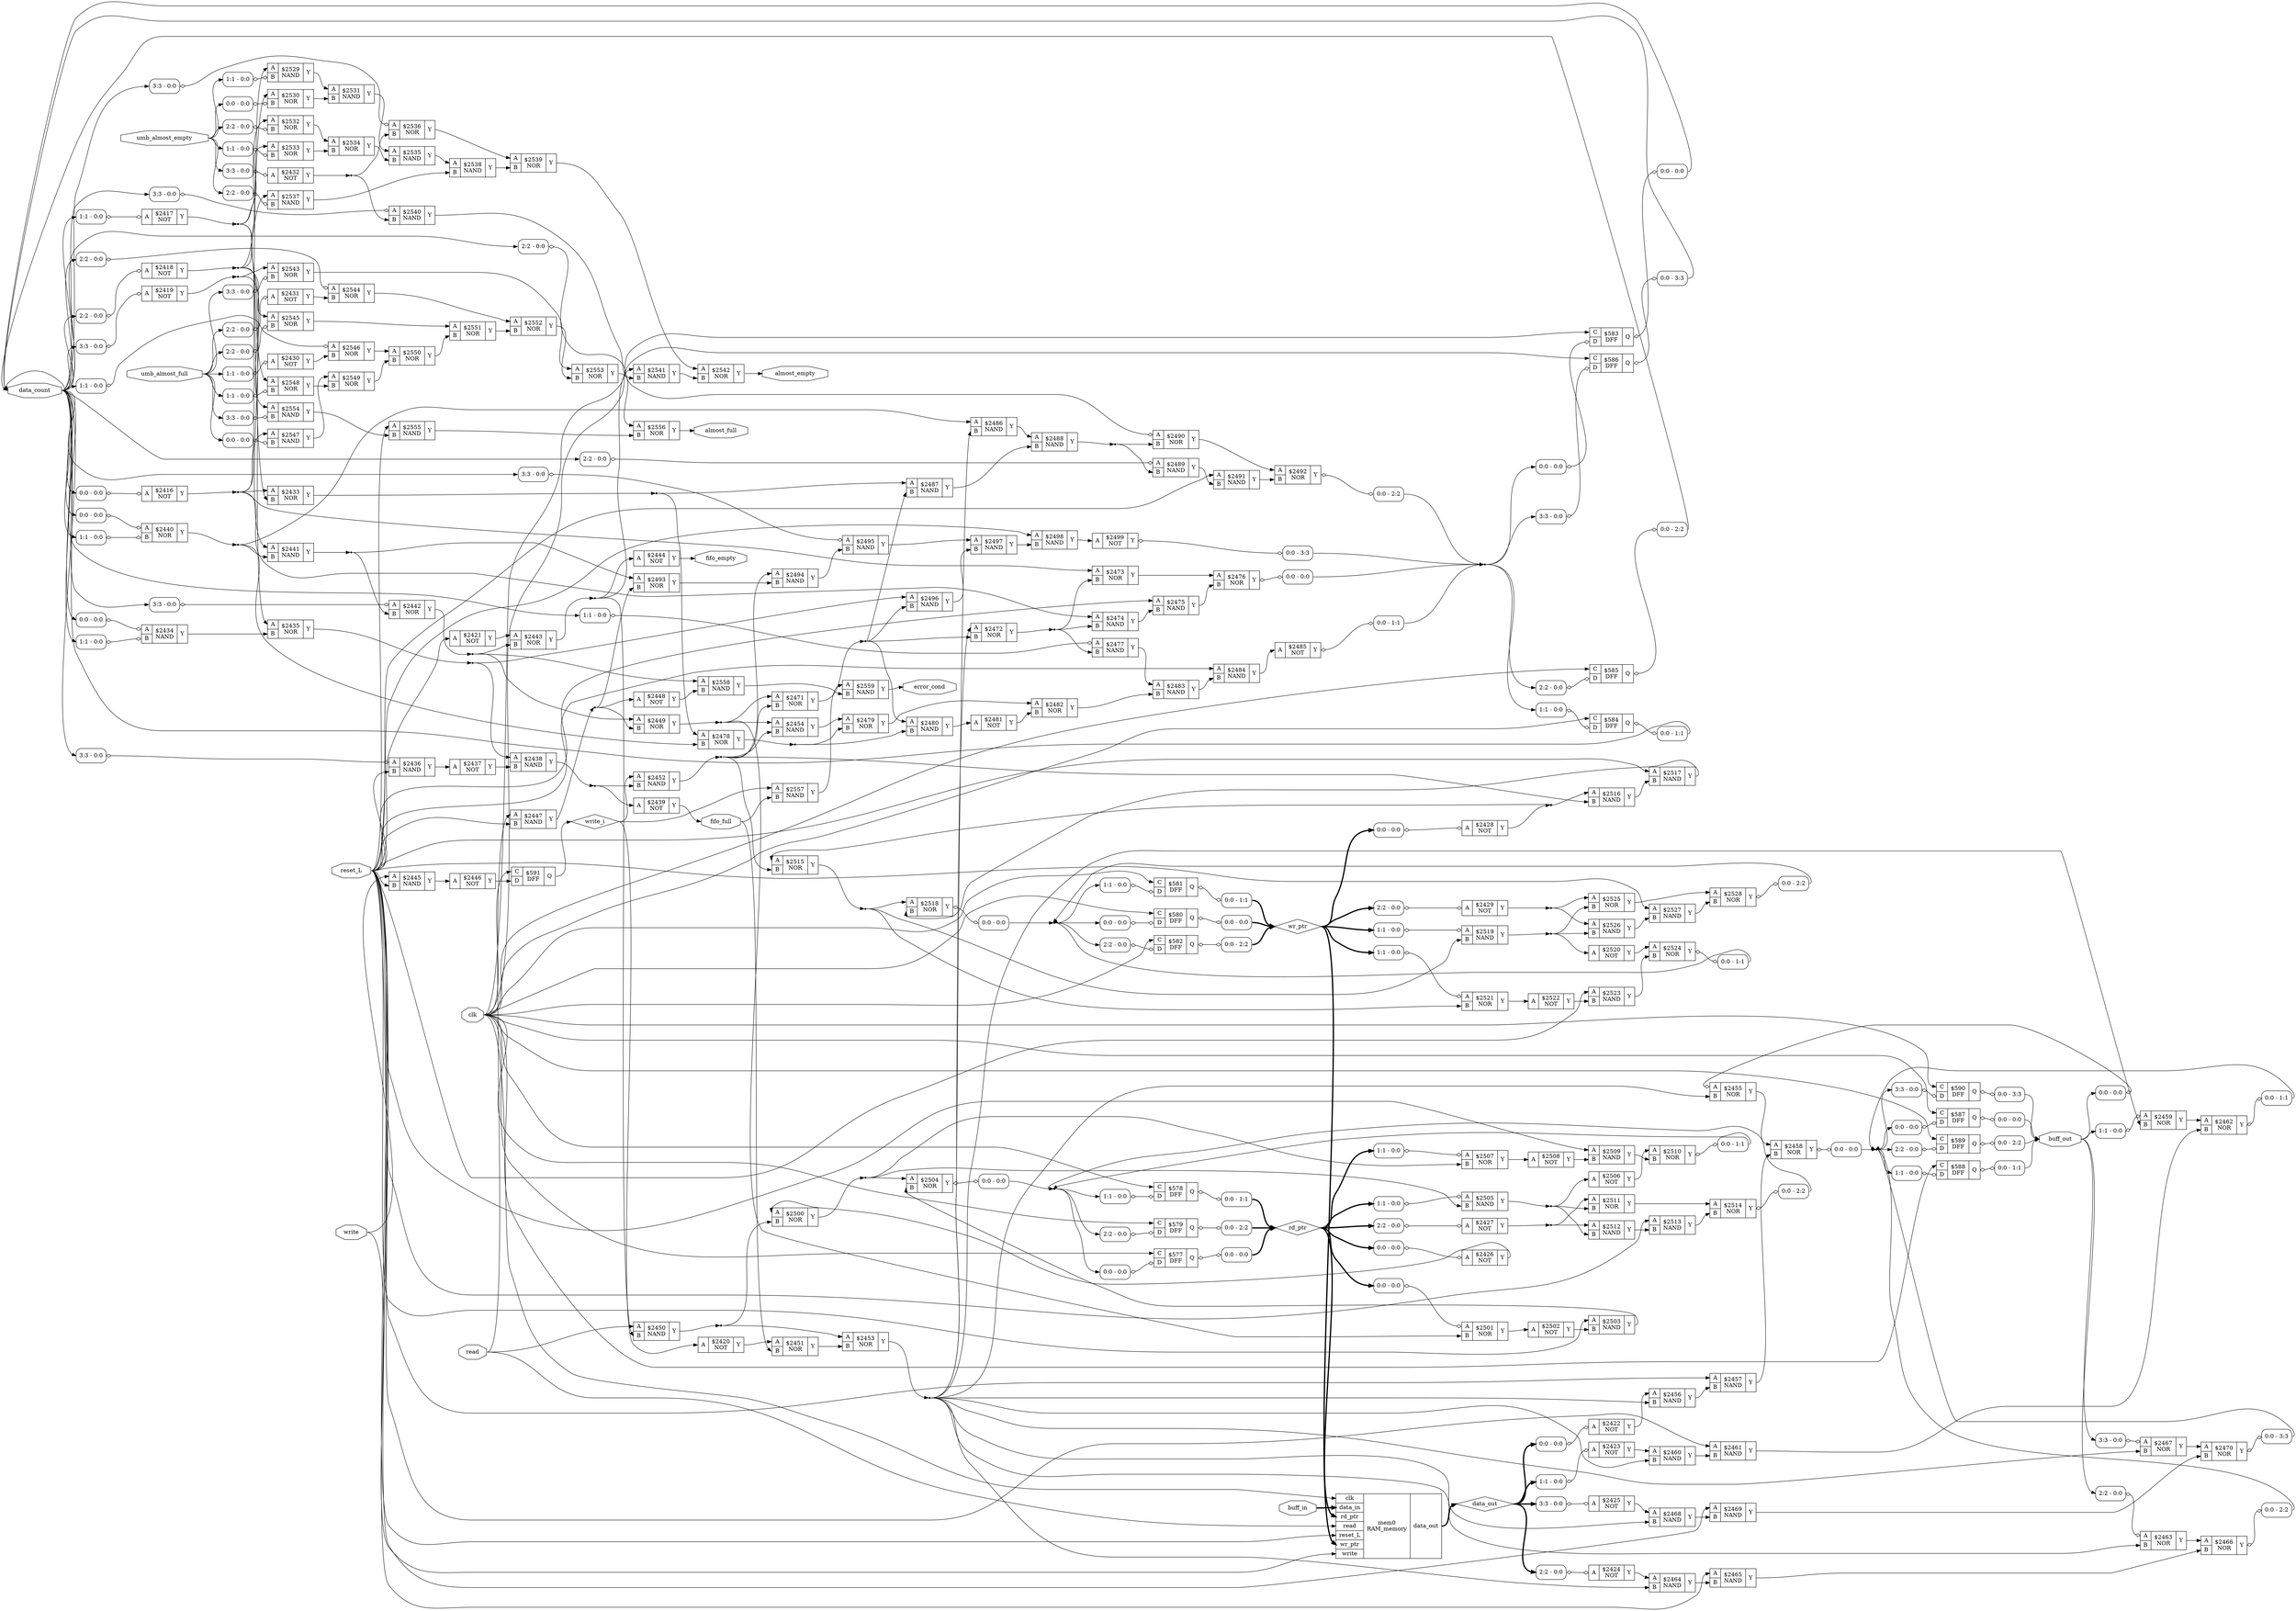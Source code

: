 digraph "fifo" {
rankdir="LR";
remincross=true;
n130 [ shape=octagon, label="almost_empty", color="black", fontcolor="black" ];
n131 [ shape=octagon, label="almost_full", color="black", fontcolor="black" ];
n132 [ shape=octagon, label="buff_in", color="black", fontcolor="black" ];
n133 [ shape=octagon, label="buff_out", color="black", fontcolor="black" ];
n134 [ shape=octagon, label="clk", color="black", fontcolor="black" ];
n135 [ shape=octagon, label="data_count", color="black", fontcolor="black" ];
n136 [ shape=diamond, label="data_out", color="black", fontcolor="black" ];
n137 [ shape=octagon, label="error_cond", color="black", fontcolor="black" ];
n138 [ shape=octagon, label="fifo_empty", color="black", fontcolor="black" ];
n139 [ shape=octagon, label="fifo_full", color="black", fontcolor="black" ];
n140 [ shape=diamond, label="rd_ptr", color="black", fontcolor="black" ];
n141 [ shape=octagon, label="read", color="black", fontcolor="black" ];
n142 [ shape=octagon, label="reset_L", color="black", fontcolor="black" ];
n143 [ shape=octagon, label="umb_almost_empty", color="black", fontcolor="black" ];
n144 [ shape=octagon, label="umb_almost_full", color="black", fontcolor="black" ];
n145 [ shape=diamond, label="wr_ptr", color="black", fontcolor="black" ];
n146 [ shape=octagon, label="write", color="black", fontcolor="black" ];
n147 [ shape=diamond, label="write_i", color="black", fontcolor="black" ];
c150 [ shape=record, label="{{<p148> A}|$2416\nNOT|{<p149> Y}}" ];
x0 [ shape=record, style=rounded, label="<s0> 0:0 - 0:0 " ];
x0:e -> c150:p148:w [arrowhead=odiamond, arrowtail=odiamond, dir=both, color="black", label=""];
c151 [ shape=record, label="{{<p148> A}|$2417\nNOT|{<p149> Y}}" ];
x1 [ shape=record, style=rounded, label="<s0> 1:1 - 0:0 " ];
x1:e -> c151:p148:w [arrowhead=odiamond, arrowtail=odiamond, dir=both, color="black", label=""];
c152 [ shape=record, label="{{<p148> A}|$2418\nNOT|{<p149> Y}}" ];
x2 [ shape=record, style=rounded, label="<s0> 2:2 - 0:0 " ];
x2:e -> c152:p148:w [arrowhead=odiamond, arrowtail=odiamond, dir=both, color="black", label=""];
c153 [ shape=record, label="{{<p148> A}|$2419\nNOT|{<p149> Y}}" ];
x3 [ shape=record, style=rounded, label="<s0> 3:3 - 0:0 " ];
x3:e -> c153:p148:w [arrowhead=odiamond, arrowtail=odiamond, dir=both, color="black", label=""];
c154 [ shape=record, label="{{<p148> A}|$2420\nNOT|{<p149> Y}}" ];
c155 [ shape=record, label="{{<p148> A}|$2421\nNOT|{<p149> Y}}" ];
c156 [ shape=record, label="{{<p148> A}|$2422\nNOT|{<p149> Y}}" ];
x4 [ shape=record, style=rounded, label="<s0> 0:0 - 0:0 " ];
x4:e -> c156:p148:w [arrowhead=odiamond, arrowtail=odiamond, dir=both, color="black", label=""];
c157 [ shape=record, label="{{<p148> A}|$2423\nNOT|{<p149> Y}}" ];
x5 [ shape=record, style=rounded, label="<s0> 1:1 - 0:0 " ];
x5:e -> c157:p148:w [arrowhead=odiamond, arrowtail=odiamond, dir=both, color="black", label=""];
c158 [ shape=record, label="{{<p148> A}|$2424\nNOT|{<p149> Y}}" ];
x6 [ shape=record, style=rounded, label="<s0> 2:2 - 0:0 " ];
x6:e -> c158:p148:w [arrowhead=odiamond, arrowtail=odiamond, dir=both, color="black", label=""];
c159 [ shape=record, label="{{<p148> A}|$2425\nNOT|{<p149> Y}}" ];
x7 [ shape=record, style=rounded, label="<s0> 3:3 - 0:0 " ];
x7:e -> c159:p148:w [arrowhead=odiamond, arrowtail=odiamond, dir=both, color="black", label=""];
c160 [ shape=record, label="{{<p148> A}|$2426\nNOT|{<p149> Y}}" ];
x8 [ shape=record, style=rounded, label="<s0> 0:0 - 0:0 " ];
x8:e -> c160:p148:w [arrowhead=odiamond, arrowtail=odiamond, dir=both, color="black", label=""];
c161 [ shape=record, label="{{<p148> A}|$2427\nNOT|{<p149> Y}}" ];
x9 [ shape=record, style=rounded, label="<s0> 2:2 - 0:0 " ];
x9:e -> c161:p148:w [arrowhead=odiamond, arrowtail=odiamond, dir=both, color="black", label=""];
c162 [ shape=record, label="{{<p148> A}|$2428\nNOT|{<p149> Y}}" ];
x10 [ shape=record, style=rounded, label="<s0> 0:0 - 0:0 " ];
x10:e -> c162:p148:w [arrowhead=odiamond, arrowtail=odiamond, dir=both, color="black", label=""];
c163 [ shape=record, label="{{<p148> A}|$2429\nNOT|{<p149> Y}}" ];
x11 [ shape=record, style=rounded, label="<s0> 2:2 - 0:0 " ];
x11:e -> c163:p148:w [arrowhead=odiamond, arrowtail=odiamond, dir=both, color="black", label=""];
c164 [ shape=record, label="{{<p148> A}|$2430\nNOT|{<p149> Y}}" ];
x12 [ shape=record, style=rounded, label="<s0> 1:1 - 0:0 " ];
x12:e -> c164:p148:w [arrowhead=odiamond, arrowtail=odiamond, dir=both, color="black", label=""];
c165 [ shape=record, label="{{<p148> A}|$2431\nNOT|{<p149> Y}}" ];
x13 [ shape=record, style=rounded, label="<s0> 2:2 - 0:0 " ];
x13:e -> c165:p148:w [arrowhead=odiamond, arrowtail=odiamond, dir=both, color="black", label=""];
c166 [ shape=record, label="{{<p148> A}|$2432\nNOT|{<p149> Y}}" ];
x14 [ shape=record, style=rounded, label="<s0> 3:3 - 0:0 " ];
x14:e -> c166:p148:w [arrowhead=odiamond, arrowtail=odiamond, dir=both, color="black", label=""];
c168 [ shape=record, label="{{<p148> A|<p167> B}|$2433\nNOR|{<p149> Y}}" ];
c169 [ shape=record, label="{{<p148> A|<p167> B}|$2434\nNAND|{<p149> Y}}" ];
x15 [ shape=record, style=rounded, label="<s0> 0:0 - 0:0 " ];
x15:e -> c169:p148:w [arrowhead=odiamond, arrowtail=odiamond, dir=both, color="black", label=""];
x16 [ shape=record, style=rounded, label="<s0> 1:1 - 0:0 " ];
x16:e -> c169:p167:w [arrowhead=odiamond, arrowtail=odiamond, dir=both, color="black", label=""];
c170 [ shape=record, label="{{<p148> A|<p167> B}|$2435\nNOR|{<p149> Y}}" ];
c171 [ shape=record, label="{{<p148> A|<p167> B}|$2436\nNAND|{<p149> Y}}" ];
x17 [ shape=record, style=rounded, label="<s0> 3:3 - 0:0 " ];
x17:e -> c171:p148:w [arrowhead=odiamond, arrowtail=odiamond, dir=both, color="black", label=""];
c172 [ shape=record, label="{{<p148> A}|$2437\nNOT|{<p149> Y}}" ];
c173 [ shape=record, label="{{<p148> A|<p167> B}|$2438\nNAND|{<p149> Y}}" ];
c174 [ shape=record, label="{{<p148> A}|$2439\nNOT|{<p149> Y}}" ];
c175 [ shape=record, label="{{<p148> A|<p167> B}|$2440\nNOR|{<p149> Y}}" ];
x18 [ shape=record, style=rounded, label="<s0> 0:0 - 0:0 " ];
x18:e -> c175:p148:w [arrowhead=odiamond, arrowtail=odiamond, dir=both, color="black", label=""];
x19 [ shape=record, style=rounded, label="<s0> 1:1 - 0:0 " ];
x19:e -> c175:p167:w [arrowhead=odiamond, arrowtail=odiamond, dir=both, color="black", label=""];
c176 [ shape=record, label="{{<p148> A|<p167> B}|$2441\nNAND|{<p149> Y}}" ];
c177 [ shape=record, label="{{<p148> A|<p167> B}|$2442\nNOR|{<p149> Y}}" ];
x20 [ shape=record, style=rounded, label="<s0> 3:3 - 0:0 " ];
x20:e -> c177:p148:w [arrowhead=odiamond, arrowtail=odiamond, dir=both, color="black", label=""];
c178 [ shape=record, label="{{<p148> A|<p167> B}|$2443\nNOR|{<p149> Y}}" ];
c179 [ shape=record, label="{{<p148> A}|$2444\nNOT|{<p149> Y}}" ];
c180 [ shape=record, label="{{<p148> A|<p167> B}|$2445\nNAND|{<p149> Y}}" ];
c181 [ shape=record, label="{{<p148> A}|$2446\nNOT|{<p149> Y}}" ];
c182 [ shape=record, label="{{<p148> A|<p167> B}|$2447\nNAND|{<p149> Y}}" ];
c183 [ shape=record, label="{{<p148> A}|$2448\nNOT|{<p149> Y}}" ];
c184 [ shape=record, label="{{<p148> A|<p167> B}|$2449\nNOR|{<p149> Y}}" ];
c185 [ shape=record, label="{{<p148> A|<p167> B}|$2450\nNAND|{<p149> Y}}" ];
c186 [ shape=record, label="{{<p148> A|<p167> B}|$2451\nNOR|{<p149> Y}}" ];
c187 [ shape=record, label="{{<p148> A|<p167> B}|$2452\nNAND|{<p149> Y}}" ];
c188 [ shape=record, label="{{<p148> A|<p167> B}|$2453\nNOR|{<p149> Y}}" ];
c189 [ shape=record, label="{{<p148> A|<p167> B}|$2454\nNAND|{<p149> Y}}" ];
c190 [ shape=record, label="{{<p148> A|<p167> B}|$2455\nNOR|{<p149> Y}}" ];
x21 [ shape=record, style=rounded, label="<s0> 0:0 - 0:0 " ];
x21:e -> c190:p148:w [arrowhead=odiamond, arrowtail=odiamond, dir=both, color="black", label=""];
c191 [ shape=record, label="{{<p148> A|<p167> B}|$2456\nNAND|{<p149> Y}}" ];
c192 [ shape=record, label="{{<p148> A|<p167> B}|$2457\nNAND|{<p149> Y}}" ];
c193 [ shape=record, label="{{<p148> A|<p167> B}|$2458\nNOR|{<p149> Y}}" ];
x22 [ shape=record, style=rounded, label="<s0> 0:0 - 0:0 " ];
c193:p149:e -> x22:w [arrowhead=odiamond, arrowtail=odiamond, dir=both, color="black", label=""];
c194 [ shape=record, label="{{<p148> A|<p167> B}|$2459\nNOR|{<p149> Y}}" ];
x23 [ shape=record, style=rounded, label="<s0> 1:1 - 0:0 " ];
x23:e -> c194:p148:w [arrowhead=odiamond, arrowtail=odiamond, dir=both, color="black", label=""];
c195 [ shape=record, label="{{<p148> A|<p167> B}|$2460\nNAND|{<p149> Y}}" ];
c196 [ shape=record, label="{{<p148> A|<p167> B}|$2461\nNAND|{<p149> Y}}" ];
c197 [ shape=record, label="{{<p148> A|<p167> B}|$2462\nNOR|{<p149> Y}}" ];
x24 [ shape=record, style=rounded, label="<s0> 0:0 - 1:1 " ];
c197:p149:e -> x24:w [arrowhead=odiamond, arrowtail=odiamond, dir=both, color="black", label=""];
c198 [ shape=record, label="{{<p148> A|<p167> B}|$2463\nNOR|{<p149> Y}}" ];
x25 [ shape=record, style=rounded, label="<s0> 2:2 - 0:0 " ];
x25:e -> c198:p148:w [arrowhead=odiamond, arrowtail=odiamond, dir=both, color="black", label=""];
c199 [ shape=record, label="{{<p148> A|<p167> B}|$2464\nNAND|{<p149> Y}}" ];
c200 [ shape=record, label="{{<p148> A|<p167> B}|$2465\nNAND|{<p149> Y}}" ];
c201 [ shape=record, label="{{<p148> A|<p167> B}|$2466\nNOR|{<p149> Y}}" ];
x26 [ shape=record, style=rounded, label="<s0> 0:0 - 2:2 " ];
c201:p149:e -> x26:w [arrowhead=odiamond, arrowtail=odiamond, dir=both, color="black", label=""];
c202 [ shape=record, label="{{<p148> A|<p167> B}|$2467\nNOR|{<p149> Y}}" ];
x27 [ shape=record, style=rounded, label="<s0> 3:3 - 0:0 " ];
x27:e -> c202:p148:w [arrowhead=odiamond, arrowtail=odiamond, dir=both, color="black", label=""];
c203 [ shape=record, label="{{<p148> A|<p167> B}|$2468\nNAND|{<p149> Y}}" ];
c204 [ shape=record, label="{{<p148> A|<p167> B}|$2469\nNAND|{<p149> Y}}" ];
c205 [ shape=record, label="{{<p148> A|<p167> B}|$2470\nNOR|{<p149> Y}}" ];
x28 [ shape=record, style=rounded, label="<s0> 0:0 - 3:3 " ];
c205:p149:e -> x28:w [arrowhead=odiamond, arrowtail=odiamond, dir=both, color="black", label=""];
c206 [ shape=record, label="{{<p148> A|<p167> B}|$2471\nNOR|{<p149> Y}}" ];
c207 [ shape=record, label="{{<p148> A|<p167> B}|$2472\nNOR|{<p149> Y}}" ];
c208 [ shape=record, label="{{<p148> A|<p167> B}|$2473\nNOR|{<p149> Y}}" ];
c209 [ shape=record, label="{{<p148> A|<p167> B}|$2474\nNAND|{<p149> Y}}" ];
c210 [ shape=record, label="{{<p148> A|<p167> B}|$2475\nNAND|{<p149> Y}}" ];
c211 [ shape=record, label="{{<p148> A|<p167> B}|$2476\nNOR|{<p149> Y}}" ];
x29 [ shape=record, style=rounded, label="<s0> 0:0 - 0:0 " ];
c211:p149:e -> x29:w [arrowhead=odiamond, arrowtail=odiamond, dir=both, color="black", label=""];
c212 [ shape=record, label="{{<p148> A|<p167> B}|$2477\nNAND|{<p149> Y}}" ];
x30 [ shape=record, style=rounded, label="<s0> 1:1 - 0:0 " ];
x30:e -> c212:p148:w [arrowhead=odiamond, arrowtail=odiamond, dir=both, color="black", label=""];
c213 [ shape=record, label="{{<p148> A|<p167> B}|$2478\nNOR|{<p149> Y}}" ];
c214 [ shape=record, label="{{<p148> A|<p167> B}|$2479\nNOR|{<p149> Y}}" ];
c215 [ shape=record, label="{{<p148> A|<p167> B}|$2480\nNAND|{<p149> Y}}" ];
c216 [ shape=record, label="{{<p148> A}|$2481\nNOT|{<p149> Y}}" ];
c217 [ shape=record, label="{{<p148> A|<p167> B}|$2482\nNOR|{<p149> Y}}" ];
c218 [ shape=record, label="{{<p148> A|<p167> B}|$2483\nNAND|{<p149> Y}}" ];
c219 [ shape=record, label="{{<p148> A|<p167> B}|$2484\nNAND|{<p149> Y}}" ];
c220 [ shape=record, label="{{<p148> A}|$2485\nNOT|{<p149> Y}}" ];
x31 [ shape=record, style=rounded, label="<s0> 0:0 - 1:1 " ];
c220:p149:e -> x31:w [arrowhead=odiamond, arrowtail=odiamond, dir=both, color="black", label=""];
c221 [ shape=record, label="{{<p148> A|<p167> B}|$2486\nNAND|{<p149> Y}}" ];
c222 [ shape=record, label="{{<p148> A|<p167> B}|$2487\nNAND|{<p149> Y}}" ];
c223 [ shape=record, label="{{<p148> A|<p167> B}|$2488\nNAND|{<p149> Y}}" ];
c224 [ shape=record, label="{{<p148> A|<p167> B}|$2489\nNAND|{<p149> Y}}" ];
x32 [ shape=record, style=rounded, label="<s0> 2:2 - 0:0 " ];
x32:e -> c224:p148:w [arrowhead=odiamond, arrowtail=odiamond, dir=both, color="black", label=""];
c225 [ shape=record, label="{{<p148> A|<p167> B}|$2490\nNOR|{<p149> Y}}" ];
x33 [ shape=record, style=rounded, label="<s0> 2:2 - 0:0 " ];
x33:e -> c225:p148:w [arrowhead=odiamond, arrowtail=odiamond, dir=both, color="black", label=""];
c226 [ shape=record, label="{{<p148> A|<p167> B}|$2491\nNAND|{<p149> Y}}" ];
c227 [ shape=record, label="{{<p148> A|<p167> B}|$2492\nNOR|{<p149> Y}}" ];
x34 [ shape=record, style=rounded, label="<s0> 0:0 - 2:2 " ];
c227:p149:e -> x34:w [arrowhead=odiamond, arrowtail=odiamond, dir=both, color="black", label=""];
c228 [ shape=record, label="{{<p148> A|<p167> B}|$2493\nNOR|{<p149> Y}}" ];
c229 [ shape=record, label="{{<p148> A|<p167> B}|$2494\nNAND|{<p149> Y}}" ];
c230 [ shape=record, label="{{<p148> A|<p167> B}|$2495\nNAND|{<p149> Y}}" ];
x35 [ shape=record, style=rounded, label="<s0> 3:3 - 0:0 " ];
x35:e -> c230:p148:w [arrowhead=odiamond, arrowtail=odiamond, dir=both, color="black", label=""];
c231 [ shape=record, label="{{<p148> A|<p167> B}|$2496\nNAND|{<p149> Y}}" ];
c232 [ shape=record, label="{{<p148> A|<p167> B}|$2497\nNAND|{<p149> Y}}" ];
c233 [ shape=record, label="{{<p148> A|<p167> B}|$2498\nNAND|{<p149> Y}}" ];
c234 [ shape=record, label="{{<p148> A}|$2499\nNOT|{<p149> Y}}" ];
x36 [ shape=record, style=rounded, label="<s0> 0:0 - 3:3 " ];
c234:p149:e -> x36:w [arrowhead=odiamond, arrowtail=odiamond, dir=both, color="black", label=""];
c235 [ shape=record, label="{{<p148> A|<p167> B}|$2500\nNOR|{<p149> Y}}" ];
c236 [ shape=record, label="{{<p148> A|<p167> B}|$2501\nNOR|{<p149> Y}}" ];
x37 [ shape=record, style=rounded, label="<s0> 0:0 - 0:0 " ];
x37:e -> c236:p148:w [arrowhead=odiamond, arrowtail=odiamond, dir=both, color="black", label=""];
c237 [ shape=record, label="{{<p148> A}|$2502\nNOT|{<p149> Y}}" ];
c238 [ shape=record, label="{{<p148> A|<p167> B}|$2503\nNAND|{<p149> Y}}" ];
c239 [ shape=record, label="{{<p148> A|<p167> B}|$2504\nNOR|{<p149> Y}}" ];
x38 [ shape=record, style=rounded, label="<s0> 0:0 - 0:0 " ];
c239:p149:e -> x38:w [arrowhead=odiamond, arrowtail=odiamond, dir=both, color="black", label=""];
c240 [ shape=record, label="{{<p148> A|<p167> B}|$2505\nNAND|{<p149> Y}}" ];
x39 [ shape=record, style=rounded, label="<s0> 1:1 - 0:0 " ];
x39:e -> c240:p148:w [arrowhead=odiamond, arrowtail=odiamond, dir=both, color="black", label=""];
c241 [ shape=record, label="{{<p148> A}|$2506\nNOT|{<p149> Y}}" ];
c242 [ shape=record, label="{{<p148> A|<p167> B}|$2507\nNOR|{<p149> Y}}" ];
x40 [ shape=record, style=rounded, label="<s0> 1:1 - 0:0 " ];
x40:e -> c242:p148:w [arrowhead=odiamond, arrowtail=odiamond, dir=both, color="black", label=""];
c243 [ shape=record, label="{{<p148> A}|$2508\nNOT|{<p149> Y}}" ];
c244 [ shape=record, label="{{<p148> A|<p167> B}|$2509\nNAND|{<p149> Y}}" ];
c245 [ shape=record, label="{{<p148> A|<p167> B}|$2510\nNOR|{<p149> Y}}" ];
x41 [ shape=record, style=rounded, label="<s0> 0:0 - 1:1 " ];
c245:p149:e -> x41:w [arrowhead=odiamond, arrowtail=odiamond, dir=both, color="black", label=""];
c246 [ shape=record, label="{{<p148> A|<p167> B}|$2511\nNOR|{<p149> Y}}" ];
c247 [ shape=record, label="{{<p148> A|<p167> B}|$2512\nNAND|{<p149> Y}}" ];
c248 [ shape=record, label="{{<p148> A|<p167> B}|$2513\nNAND|{<p149> Y}}" ];
c249 [ shape=record, label="{{<p148> A|<p167> B}|$2514\nNOR|{<p149> Y}}" ];
x42 [ shape=record, style=rounded, label="<s0> 0:0 - 2:2 " ];
c249:p149:e -> x42:w [arrowhead=odiamond, arrowtail=odiamond, dir=both, color="black", label=""];
c250 [ shape=record, label="{{<p148> A|<p167> B}|$2515\nNOR|{<p149> Y}}" ];
c251 [ shape=record, label="{{<p148> A|<p167> B}|$2516\nNAND|{<p149> Y}}" ];
c252 [ shape=record, label="{{<p148> A|<p167> B}|$2517\nNAND|{<p149> Y}}" ];
c253 [ shape=record, label="{{<p148> A|<p167> B}|$2518\nNOR|{<p149> Y}}" ];
x43 [ shape=record, style=rounded, label="<s0> 0:0 - 0:0 " ];
c253:p149:e -> x43:w [arrowhead=odiamond, arrowtail=odiamond, dir=both, color="black", label=""];
c254 [ shape=record, label="{{<p148> A|<p167> B}|$2519\nNAND|{<p149> Y}}" ];
x44 [ shape=record, style=rounded, label="<s0> 1:1 - 0:0 " ];
x44:e -> c254:p148:w [arrowhead=odiamond, arrowtail=odiamond, dir=both, color="black", label=""];
c255 [ shape=record, label="{{<p148> A}|$2520\nNOT|{<p149> Y}}" ];
c256 [ shape=record, label="{{<p148> A|<p167> B}|$2521\nNOR|{<p149> Y}}" ];
x45 [ shape=record, style=rounded, label="<s0> 1:1 - 0:0 " ];
x45:e -> c256:p148:w [arrowhead=odiamond, arrowtail=odiamond, dir=both, color="black", label=""];
c257 [ shape=record, label="{{<p148> A}|$2522\nNOT|{<p149> Y}}" ];
c258 [ shape=record, label="{{<p148> A|<p167> B}|$2523\nNAND|{<p149> Y}}" ];
c259 [ shape=record, label="{{<p148> A|<p167> B}|$2524\nNOR|{<p149> Y}}" ];
x46 [ shape=record, style=rounded, label="<s0> 0:0 - 1:1 " ];
c259:p149:e -> x46:w [arrowhead=odiamond, arrowtail=odiamond, dir=both, color="black", label=""];
c260 [ shape=record, label="{{<p148> A|<p167> B}|$2525\nNOR|{<p149> Y}}" ];
c261 [ shape=record, label="{{<p148> A|<p167> B}|$2526\nNAND|{<p149> Y}}" ];
c262 [ shape=record, label="{{<p148> A|<p167> B}|$2527\nNAND|{<p149> Y}}" ];
c263 [ shape=record, label="{{<p148> A|<p167> B}|$2528\nNOR|{<p149> Y}}" ];
x47 [ shape=record, style=rounded, label="<s0> 0:0 - 2:2 " ];
c263:p149:e -> x47:w [arrowhead=odiamond, arrowtail=odiamond, dir=both, color="black", label=""];
c264 [ shape=record, label="{{<p148> A|<p167> B}|$2529\nNAND|{<p149> Y}}" ];
x48 [ shape=record, style=rounded, label="<s0> 1:1 - 0:0 " ];
x48:e -> c264:p167:w [arrowhead=odiamond, arrowtail=odiamond, dir=both, color="black", label=""];
c265 [ shape=record, label="{{<p148> A|<p167> B}|$2530\nNOR|{<p149> Y}}" ];
x49 [ shape=record, style=rounded, label="<s0> 0:0 - 0:0 " ];
x49:e -> c265:p167:w [arrowhead=odiamond, arrowtail=odiamond, dir=both, color="black", label=""];
c266 [ shape=record, label="{{<p148> A|<p167> B}|$2531\nNAND|{<p149> Y}}" ];
c267 [ shape=record, label="{{<p148> A|<p167> B}|$2532\nNOR|{<p149> Y}}" ];
x50 [ shape=record, style=rounded, label="<s0> 2:2 - 0:0 " ];
x50:e -> c267:p167:w [arrowhead=odiamond, arrowtail=odiamond, dir=both, color="black", label=""];
c268 [ shape=record, label="{{<p148> A|<p167> B}|$2533\nNOR|{<p149> Y}}" ];
x51 [ shape=record, style=rounded, label="<s0> 1:1 - 0:0 " ];
x51:e -> c268:p167:w [arrowhead=odiamond, arrowtail=odiamond, dir=both, color="black", label=""];
c269 [ shape=record, label="{{<p148> A|<p167> B}|$2534\nNOR|{<p149> Y}}" ];
c270 [ shape=record, label="{{<p148> A|<p167> B}|$2535\nNAND|{<p149> Y}}" ];
c271 [ shape=record, label="{{<p148> A|<p167> B}|$2536\nNOR|{<p149> Y}}" ];
x52 [ shape=record, style=rounded, label="<s0> 3:3 - 0:0 " ];
x52:e -> c271:p148:w [arrowhead=odiamond, arrowtail=odiamond, dir=both, color="black", label=""];
c272 [ shape=record, label="{{<p148> A|<p167> B}|$2537\nNAND|{<p149> Y}}" ];
x53 [ shape=record, style=rounded, label="<s0> 2:2 - 0:0 " ];
x53:e -> c272:p167:w [arrowhead=odiamond, arrowtail=odiamond, dir=both, color="black", label=""];
c273 [ shape=record, label="{{<p148> A|<p167> B}|$2538\nNAND|{<p149> Y}}" ];
c274 [ shape=record, label="{{<p148> A|<p167> B}|$2539\nNOR|{<p149> Y}}" ];
c275 [ shape=record, label="{{<p148> A|<p167> B}|$2540\nNAND|{<p149> Y}}" ];
x54 [ shape=record, style=rounded, label="<s0> 3:3 - 0:0 " ];
x54:e -> c275:p148:w [arrowhead=odiamond, arrowtail=odiamond, dir=both, color="black", label=""];
c276 [ shape=record, label="{{<p148> A|<p167> B}|$2541\nNAND|{<p149> Y}}" ];
c277 [ shape=record, label="{{<p148> A|<p167> B}|$2542\nNOR|{<p149> Y}}" ];
c278 [ shape=record, label="{{<p148> A|<p167> B}|$2543\nNOR|{<p149> Y}}" ];
x55 [ shape=record, style=rounded, label="<s0> 3:3 - 0:0 " ];
x55:e -> c278:p167:w [arrowhead=odiamond, arrowtail=odiamond, dir=both, color="black", label=""];
c279 [ shape=record, label="{{<p148> A|<p167> B}|$2544\nNOR|{<p149> Y}}" ];
x56 [ shape=record, style=rounded, label="<s0> 2:2 - 0:0 " ];
x56:e -> c279:p148:w [arrowhead=odiamond, arrowtail=odiamond, dir=both, color="black", label=""];
c280 [ shape=record, label="{{<p148> A|<p167> B}|$2545\nNOR|{<p149> Y}}" ];
x57 [ shape=record, style=rounded, label="<s0> 2:2 - 0:0 " ];
x57:e -> c280:p167:w [arrowhead=odiamond, arrowtail=odiamond, dir=both, color="black", label=""];
c281 [ shape=record, label="{{<p148> A|<p167> B}|$2546\nNOR|{<p149> Y}}" ];
x58 [ shape=record, style=rounded, label="<s0> 1:1 - 0:0 " ];
x58:e -> c281:p148:w [arrowhead=odiamond, arrowtail=odiamond, dir=both, color="black", label=""];
c282 [ shape=record, label="{{<p148> A|<p167> B}|$2547\nNAND|{<p149> Y}}" ];
x59 [ shape=record, style=rounded, label="<s0> 0:0 - 0:0 " ];
x59:e -> c282:p167:w [arrowhead=odiamond, arrowtail=odiamond, dir=both, color="black", label=""];
c283 [ shape=record, label="{{<p148> A|<p167> B}|$2548\nNOR|{<p149> Y}}" ];
x60 [ shape=record, style=rounded, label="<s0> 1:1 - 0:0 " ];
x60:e -> c283:p167:w [arrowhead=odiamond, arrowtail=odiamond, dir=both, color="black", label=""];
c284 [ shape=record, label="{{<p148> A|<p167> B}|$2549\nNOR|{<p149> Y}}" ];
c285 [ shape=record, label="{{<p148> A|<p167> B}|$2550\nNOR|{<p149> Y}}" ];
c286 [ shape=record, label="{{<p148> A|<p167> B}|$2551\nNOR|{<p149> Y}}" ];
c287 [ shape=record, label="{{<p148> A|<p167> B}|$2552\nNOR|{<p149> Y}}" ];
c288 [ shape=record, label="{{<p148> A|<p167> B}|$2553\nNOR|{<p149> Y}}" ];
c289 [ shape=record, label="{{<p148> A|<p167> B}|$2554\nNAND|{<p149> Y}}" ];
x61 [ shape=record, style=rounded, label="<s0> 3:3 - 0:0 " ];
x61:e -> c289:p167:w [arrowhead=odiamond, arrowtail=odiamond, dir=both, color="black", label=""];
c290 [ shape=record, label="{{<p148> A|<p167> B}|$2555\nNAND|{<p149> Y}}" ];
c291 [ shape=record, label="{{<p148> A|<p167> B}|$2556\nNOR|{<p149> Y}}" ];
c292 [ shape=record, label="{{<p148> A|<p167> B}|$2557\nNAND|{<p149> Y}}" ];
c293 [ shape=record, label="{{<p148> A|<p167> B}|$2558\nNAND|{<p149> Y}}" ];
c294 [ shape=record, label="{{<p148> A|<p167> B}|$2559\nNAND|{<p149> Y}}" ];
c298 [ shape=record, label="{{<p295> C|<p296> D}|$577\nDFF|{<p297> Q}}" ];
x62 [ shape=record, style=rounded, label="<s0> 0:0 - 0:0 " ];
x62:e -> c298:p296:w [arrowhead=odiamond, arrowtail=odiamond, dir=both, color="black", label=""];
x63 [ shape=record, style=rounded, label="<s0> 0:0 - 0:0 " ];
c298:p297:e -> x63:w [arrowhead=odiamond, arrowtail=odiamond, dir=both, color="black", label=""];
c299 [ shape=record, label="{{<p295> C|<p296> D}|$578\nDFF|{<p297> Q}}" ];
x64 [ shape=record, style=rounded, label="<s0> 1:1 - 0:0 " ];
x64:e -> c299:p296:w [arrowhead=odiamond, arrowtail=odiamond, dir=both, color="black", label=""];
x65 [ shape=record, style=rounded, label="<s0> 0:0 - 1:1 " ];
c299:p297:e -> x65:w [arrowhead=odiamond, arrowtail=odiamond, dir=both, color="black", label=""];
c300 [ shape=record, label="{{<p295> C|<p296> D}|$579\nDFF|{<p297> Q}}" ];
x66 [ shape=record, style=rounded, label="<s0> 2:2 - 0:0 " ];
x66:e -> c300:p296:w [arrowhead=odiamond, arrowtail=odiamond, dir=both, color="black", label=""];
x67 [ shape=record, style=rounded, label="<s0> 0:0 - 2:2 " ];
c300:p297:e -> x67:w [arrowhead=odiamond, arrowtail=odiamond, dir=both, color="black", label=""];
c301 [ shape=record, label="{{<p295> C|<p296> D}|$580\nDFF|{<p297> Q}}" ];
x68 [ shape=record, style=rounded, label="<s0> 0:0 - 0:0 " ];
x68:e -> c301:p296:w [arrowhead=odiamond, arrowtail=odiamond, dir=both, color="black", label=""];
x69 [ shape=record, style=rounded, label="<s0> 0:0 - 0:0 " ];
c301:p297:e -> x69:w [arrowhead=odiamond, arrowtail=odiamond, dir=both, color="black", label=""];
c302 [ shape=record, label="{{<p295> C|<p296> D}|$581\nDFF|{<p297> Q}}" ];
x70 [ shape=record, style=rounded, label="<s0> 1:1 - 0:0 " ];
x70:e -> c302:p296:w [arrowhead=odiamond, arrowtail=odiamond, dir=both, color="black", label=""];
x71 [ shape=record, style=rounded, label="<s0> 0:0 - 1:1 " ];
c302:p297:e -> x71:w [arrowhead=odiamond, arrowtail=odiamond, dir=both, color="black", label=""];
c303 [ shape=record, label="{{<p295> C|<p296> D}|$582\nDFF|{<p297> Q}}" ];
x72 [ shape=record, style=rounded, label="<s0> 2:2 - 0:0 " ];
x72:e -> c303:p296:w [arrowhead=odiamond, arrowtail=odiamond, dir=both, color="black", label=""];
x73 [ shape=record, style=rounded, label="<s0> 0:0 - 2:2 " ];
c303:p297:e -> x73:w [arrowhead=odiamond, arrowtail=odiamond, dir=both, color="black", label=""];
c304 [ shape=record, label="{{<p295> C|<p296> D}|$583\nDFF|{<p297> Q}}" ];
x74 [ shape=record, style=rounded, label="<s0> 0:0 - 0:0 " ];
x74:e -> c304:p296:w [arrowhead=odiamond, arrowtail=odiamond, dir=both, color="black", label=""];
x75 [ shape=record, style=rounded, label="<s0> 0:0 - 0:0 " ];
c304:p297:e -> x75:w [arrowhead=odiamond, arrowtail=odiamond, dir=both, color="black", label=""];
c305 [ shape=record, label="{{<p295> C|<p296> D}|$584\nDFF|{<p297> Q}}" ];
x76 [ shape=record, style=rounded, label="<s0> 1:1 - 0:0 " ];
x76:e -> c305:p296:w [arrowhead=odiamond, arrowtail=odiamond, dir=both, color="black", label=""];
x77 [ shape=record, style=rounded, label="<s0> 0:0 - 1:1 " ];
c305:p297:e -> x77:w [arrowhead=odiamond, arrowtail=odiamond, dir=both, color="black", label=""];
c306 [ shape=record, label="{{<p295> C|<p296> D}|$585\nDFF|{<p297> Q}}" ];
x78 [ shape=record, style=rounded, label="<s0> 2:2 - 0:0 " ];
x78:e -> c306:p296:w [arrowhead=odiamond, arrowtail=odiamond, dir=both, color="black", label=""];
x79 [ shape=record, style=rounded, label="<s0> 0:0 - 2:2 " ];
c306:p297:e -> x79:w [arrowhead=odiamond, arrowtail=odiamond, dir=both, color="black", label=""];
c307 [ shape=record, label="{{<p295> C|<p296> D}|$586\nDFF|{<p297> Q}}" ];
x80 [ shape=record, style=rounded, label="<s0> 3:3 - 0:0 " ];
x80:e -> c307:p296:w [arrowhead=odiamond, arrowtail=odiamond, dir=both, color="black", label=""];
x81 [ shape=record, style=rounded, label="<s0> 0:0 - 3:3 " ];
c307:p297:e -> x81:w [arrowhead=odiamond, arrowtail=odiamond, dir=both, color="black", label=""];
c308 [ shape=record, label="{{<p295> C|<p296> D}|$587\nDFF|{<p297> Q}}" ];
x82 [ shape=record, style=rounded, label="<s0> 0:0 - 0:0 " ];
x82:e -> c308:p296:w [arrowhead=odiamond, arrowtail=odiamond, dir=both, color="black", label=""];
x83 [ shape=record, style=rounded, label="<s0> 0:0 - 0:0 " ];
c308:p297:e -> x83:w [arrowhead=odiamond, arrowtail=odiamond, dir=both, color="black", label=""];
c309 [ shape=record, label="{{<p295> C|<p296> D}|$588\nDFF|{<p297> Q}}" ];
x84 [ shape=record, style=rounded, label="<s0> 1:1 - 0:0 " ];
x84:e -> c309:p296:w [arrowhead=odiamond, arrowtail=odiamond, dir=both, color="black", label=""];
x85 [ shape=record, style=rounded, label="<s0> 0:0 - 1:1 " ];
c309:p297:e -> x85:w [arrowhead=odiamond, arrowtail=odiamond, dir=both, color="black", label=""];
c310 [ shape=record, label="{{<p295> C|<p296> D}|$589\nDFF|{<p297> Q}}" ];
x86 [ shape=record, style=rounded, label="<s0> 2:2 - 0:0 " ];
x86:e -> c310:p296:w [arrowhead=odiamond, arrowtail=odiamond, dir=both, color="black", label=""];
x87 [ shape=record, style=rounded, label="<s0> 0:0 - 2:2 " ];
c310:p297:e -> x87:w [arrowhead=odiamond, arrowtail=odiamond, dir=both, color="black", label=""];
c311 [ shape=record, label="{{<p295> C|<p296> D}|$590\nDFF|{<p297> Q}}" ];
x88 [ shape=record, style=rounded, label="<s0> 3:3 - 0:0 " ];
x88:e -> c311:p296:w [arrowhead=odiamond, arrowtail=odiamond, dir=both, color="black", label=""];
x89 [ shape=record, style=rounded, label="<s0> 0:0 - 3:3 " ];
c311:p297:e -> x89:w [arrowhead=odiamond, arrowtail=odiamond, dir=both, color="black", label=""];
c312 [ shape=record, label="{{<p295> C|<p296> D}|$591\nDFF|{<p297> Q}}" ];
c314 [ shape=record, label="{{<p134> clk|<p313> data_in|<p140> rd_ptr|<p141> read|<p142> reset_L|<p145> wr_ptr|<p146> write}|mem0\nRAM_memory|{<p136> data_out}}" ];
n1 [ shape=point ];
x22:s0:e -> n1:w [color="black", label=""];
x24:s0:e -> n1:w [color="black", label=""];
x26:s0:e -> n1:w [color="black", label=""];
x28:s0:e -> n1:w [color="black", label=""];
n1:e -> x82:s0:w [color="black", label=""];
n1:e -> x84:s0:w [color="black", label=""];
n1:e -> x86:s0:w [color="black", label=""];
n1:e -> x88:s0:w [color="black", label=""];
n10 [ shape=point ];
c206:p149:e -> n10:w [color="black", label=""];
n10:e -> c207:p167:w [color="black", label=""];
n10:e -> c215:p148:w [color="black", label=""];
n10:e -> c222:p167:w [color="black", label=""];
n10:e -> c231:p167:w [color="black", label=""];
c164:p149:e -> c281:p167:w [color="black", label=""];
c165:p149:e -> c279:p167:w [color="black", label=""];
n102 [ shape=point ];
c166:p149:e -> n102:w [color="black", label=""];
n102:e -> c271:p167:w [color="black", label=""];
n102:e -> c275:p167:w [color="black", label=""];
n103 [ shape=point ];
c168:p149:e -> n103:w [color="black", label=""];
n103:e -> c213:p148:w [color="black", label=""];
n103:e -> c222:p148:w [color="black", label=""];
c169:p149:e -> c170:p167:w [color="black", label=""];
n105 [ shape=point ];
c170:p149:e -> n105:w [color="black", label=""];
n105:e -> c173:p148:w [color="black", label=""];
n105:e -> c231:p148:w [color="black", label=""];
c171:p149:e -> c172:p148:w [color="black", label=""];
c172:p149:e -> c173:p167:w [color="black", label=""];
n108 [ shape=point ];
c173:p149:e -> n108:w [color="black", label=""];
n108:e -> c174:p148:w [color="black", label=""];
n108:e -> c187:p167:w [color="black", label=""];
n109 [ shape=point ];
c175:p149:e -> n109:w [color="black", label=""];
n109:e -> c176:p167:w [color="black", label=""];
n109:e -> c213:p167:w [color="black", label=""];
n109:e -> c221:p148:w [color="black", label=""];
n11 [ shape=point ];
c207:p149:e -> n11:w [color="black", label=""];
n11:e -> c208:p167:w [color="black", label=""];
n11:e -> c209:p167:w [color="black", label=""];
n11:e -> c212:p167:w [color="black", label=""];
n110 [ shape=point ];
c176:p149:e -> n110:w [color="black", label=""];
n110:e -> c177:p167:w [color="black", label=""];
n110:e -> c228:p148:w [color="black", label=""];
n111 [ shape=point ];
c177:p149:e -> n111:w [color="black", label=""];
n111:e -> c178:p167:w [color="black", label=""];
n111:e -> c184:p148:w [color="black", label=""];
n111:e -> c293:p148:w [color="black", label=""];
n112 [ shape=point ];
c178:p149:e -> n112:w [color="black", label=""];
n112:e -> c179:p148:w [color="black", label=""];
n112:e -> c185:p167:w [color="black", label=""];
n112:e -> c276:p148:w [color="black", label=""];
c180:p149:e -> c181:p148:w [color="black", label=""];
n114 [ shape=point ];
c182:p149:e -> n114:w [color="black", label=""];
n114:e -> c183:p148:w [color="black", label=""];
n114:e -> c184:p167:w [color="black", label=""];
n114:e -> c228:p167:w [color="black", label=""];
c183:p149:e -> c293:p167:w [color="black", label=""];
n116 [ shape=point ];
c184:p149:e -> n116:w [color="black", label=""];
n116:e -> c189:p148:w [color="black", label=""];
n116:e -> c206:p148:w [color="black", label=""];
n116:e -> c236:p167:w [color="black", label=""];
n117 [ shape=point ];
c185:p149:e -> n117:w [color="black", label=""];
n117:e -> c188:p148:w [color="black", label=""];
n117:e -> c235:p167:w [color="black", label=""];
c186:p149:e -> c188:p167:w [color="black", label=""];
n119 [ shape=point ];
c187:p149:e -> n119:w [color="black", label=""];
n119:e -> c189:p167:w [color="black", label=""];
n119:e -> c206:p167:w [color="black", label=""];
n119:e -> c229:p148:w [color="black", label=""];
n119:e -> c250:p167:w [color="black", label=""];
n119:e -> c251:p167:w [color="black", label=""];
c208:p149:e -> c211:p148:w [color="black", label=""];
n120 [ shape=point ];
c188:p149:e -> n120:w [color="black", label=""];
n120:e -> c190:p167:w [color="black", label=""];
n120:e -> c191:p167:w [color="black", label=""];
n120:e -> c194:p167:w [color="black", label=""];
n120:e -> c195:p167:w [color="black", label=""];
n120:e -> c198:p167:w [color="black", label=""];
n120:e -> c199:p167:w [color="black", label=""];
n120:e -> c202:p167:w [color="black", label=""];
n120:e -> c203:p167:w [color="black", label=""];
n120:e -> c207:p148:w [color="black", label=""];
n120:e -> c221:p167:w [color="black", label=""];
c189:p149:e -> c214:p148:w [color="black", label=""];
c190:p149:e -> c193:p148:w [color="black", label=""];
c191:p149:e -> c192:p167:w [color="black", label=""];
c192:p149:e -> c193:p167:w [color="black", label=""];
c194:p149:e -> c197:p148:w [color="black", label=""];
c195:p149:e -> c196:p167:w [color="black", label=""];
c196:p149:e -> c197:p167:w [color="black", label=""];
c198:p149:e -> c201:p148:w [color="black", label=""];
c199:p149:e -> c200:p167:w [color="black", label=""];
c209:p149:e -> c210:p167:w [color="black", label=""];
c277:p149:e -> n130:w [color="black", label=""];
c291:p149:e -> n131:w [color="black", label=""];
n132:e -> c314:p313:w [color="black", style="setlinewidth(3)", label=""];
x83:s0:e -> n133:w [color="black", label=""];
x85:s0:e -> n133:w [color="black", label=""];
x87:s0:e -> n133:w [color="black", label=""];
x89:s0:e -> n133:w [color="black", label=""];
n133:e -> x21:s0:w [color="black", label=""];
n133:e -> x23:s0:w [color="black", label=""];
n133:e -> x25:s0:w [color="black", label=""];
n133:e -> x27:s0:w [color="black", label=""];
n134:e -> c298:p295:w [color="black", label=""];
n134:e -> c299:p295:w [color="black", label=""];
n134:e -> c300:p295:w [color="black", label=""];
n134:e -> c301:p295:w [color="black", label=""];
n134:e -> c302:p295:w [color="black", label=""];
n134:e -> c303:p295:w [color="black", label=""];
n134:e -> c304:p295:w [color="black", label=""];
n134:e -> c305:p295:w [color="black", label=""];
n134:e -> c306:p295:w [color="black", label=""];
n134:e -> c307:p295:w [color="black", label=""];
n134:e -> c308:p295:w [color="black", label=""];
n134:e -> c309:p295:w [color="black", label=""];
n134:e -> c310:p295:w [color="black", label=""];
n134:e -> c311:p295:w [color="black", label=""];
n134:e -> c312:p295:w [color="black", label=""];
n134:e -> c314:p134:w [color="black", label=""];
x75:s0:e -> n135:w [color="black", label=""];
x77:s0:e -> n135:w [color="black", label=""];
x79:s0:e -> n135:w [color="black", label=""];
x81:s0:e -> n135:w [color="black", label=""];
n135:e -> x0:s0:w [color="black", label=""];
n135:e -> x15:s0:w [color="black", label=""];
n135:e -> x16:s0:w [color="black", label=""];
n135:e -> x17:s0:w [color="black", label=""];
n135:e -> x18:s0:w [color="black", label=""];
n135:e -> x19:s0:w [color="black", label=""];
n135:e -> x1:s0:w [color="black", label=""];
n135:e -> x20:s0:w [color="black", label=""];
n135:e -> x2:s0:w [color="black", label=""];
n135:e -> x30:s0:w [color="black", label=""];
n135:e -> x32:s0:w [color="black", label=""];
n135:e -> x33:s0:w [color="black", label=""];
n135:e -> x35:s0:w [color="black", label=""];
n135:e -> x3:s0:w [color="black", label=""];
n135:e -> x52:s0:w [color="black", label=""];
n135:e -> x54:s0:w [color="black", label=""];
n135:e -> x56:s0:w [color="black", label=""];
n135:e -> x58:s0:w [color="black", label=""];
c314:p136:e -> n136:w [color="black", style="setlinewidth(3)", label=""];
n136:e -> x4:s0:w [color="black", style="setlinewidth(3)", label=""];
n136:e -> x5:s0:w [color="black", style="setlinewidth(3)", label=""];
n136:e -> x6:s0:w [color="black", style="setlinewidth(3)", label=""];
n136:e -> x7:s0:w [color="black", style="setlinewidth(3)", label=""];
c294:p149:e -> n137:w [color="black", label=""];
c179:p149:e -> n138:w [color="black", label=""];
c174:p149:e -> n139:w [color="black", label=""];
n139:e -> c186:p167:w [color="black", label=""];
n139:e -> c292:p167:w [color="black", label=""];
c210:p149:e -> c211:p167:w [color="black", label=""];
x63:s0:e -> n140:w [color="black", style="setlinewidth(3)", label=""];
x65:s0:e -> n140:w [color="black", style="setlinewidth(3)", label=""];
x67:s0:e -> n140:w [color="black", style="setlinewidth(3)", label=""];
n140:e -> c314:p140:w [color="black", style="setlinewidth(3)", label=""];
n140:e -> x37:s0:w [color="black", style="setlinewidth(3)", label=""];
n140:e -> x39:s0:w [color="black", style="setlinewidth(3)", label=""];
n140:e -> x40:s0:w [color="black", style="setlinewidth(3)", label=""];
n140:e -> x8:s0:w [color="black", style="setlinewidth(3)", label=""];
n140:e -> x9:s0:w [color="black", style="setlinewidth(3)", label=""];
n141:e -> c182:p148:w [color="black", label=""];
n141:e -> c185:p148:w [color="black", label=""];
n141:e -> c314:p141:w [color="black", label=""];
n142:e -> c155:p148:w [color="black", label=""];
n142:e -> c171:p167:w [color="black", label=""];
n142:e -> c180:p167:w [color="black", label=""];
n142:e -> c182:p167:w [color="black", label=""];
n142:e -> c192:p148:w [color="black", label=""];
n142:e -> c196:p148:w [color="black", label=""];
n142:e -> c200:p148:w [color="black", label=""];
n142:e -> c204:p148:w [color="black", label=""];
n142:e -> c210:p148:w [color="black", label=""];
n142:e -> c219:p148:w [color="black", label=""];
n142:e -> c226:p148:w [color="black", label=""];
n142:e -> c233:p148:w [color="black", label=""];
n142:e -> c238:p148:w [color="black", label=""];
n142:e -> c244:p148:w [color="black", label=""];
n142:e -> c248:p148:w [color="black", label=""];
n142:e -> c252:p148:w [color="black", label=""];
n142:e -> c258:p148:w [color="black", label=""];
n142:e -> c262:p148:w [color="black", label=""];
n142:e -> c290:p148:w [color="black", label=""];
n142:e -> c314:p142:w [color="black", label=""];
n143:e -> x14:s0:w [color="black", label=""];
n143:e -> x48:s0:w [color="black", label=""];
n143:e -> x49:s0:w [color="black", label=""];
n143:e -> x50:s0:w [color="black", label=""];
n143:e -> x51:s0:w [color="black", label=""];
n143:e -> x53:s0:w [color="black", label=""];
n144:e -> x12:s0:w [color="black", label=""];
n144:e -> x13:s0:w [color="black", label=""];
n144:e -> x55:s0:w [color="black", label=""];
n144:e -> x57:s0:w [color="black", label=""];
n144:e -> x59:s0:w [color="black", label=""];
n144:e -> x60:s0:w [color="black", label=""];
n144:e -> x61:s0:w [color="black", label=""];
x69:s0:e -> n145:w [color="black", style="setlinewidth(3)", label=""];
x71:s0:e -> n145:w [color="black", style="setlinewidth(3)", label=""];
x73:s0:e -> n145:w [color="black", style="setlinewidth(3)", label=""];
n145:e -> c314:p145:w [color="black", style="setlinewidth(3)", label=""];
n145:e -> x10:s0:w [color="black", style="setlinewidth(3)", label=""];
n145:e -> x11:s0:w [color="black", style="setlinewidth(3)", label=""];
n145:e -> x44:s0:w [color="black", style="setlinewidth(3)", label=""];
n145:e -> x45:s0:w [color="black", style="setlinewidth(3)", label=""];
n146:e -> c180:p148:w [color="black", label=""];
n146:e -> c314:p146:w [color="black", label=""];
c312:p297:e -> n147:w [color="black", label=""];
n147:e -> c154:p148:w [color="black", label=""];
n147:e -> c187:p148:w [color="black", label=""];
n147:e -> c292:p148:w [color="black", label=""];
c212:p149:e -> c218:p148:w [color="black", label=""];
n16 [ shape=point ];
c213:p149:e -> n16:w [color="black", label=""];
n16:e -> c214:p167:w [color="black", label=""];
n16:e -> c215:p167:w [color="black", label=""];
c214:p149:e -> c217:p148:w [color="black", label=""];
c215:p149:e -> c216:p148:w [color="black", label=""];
c216:p149:e -> c217:p167:w [color="black", label=""];
n2 [ shape=point ];
x29:s0:e -> n2:w [color="black", label=""];
x31:s0:e -> n2:w [color="black", label=""];
x34:s0:e -> n2:w [color="black", label=""];
x36:s0:e -> n2:w [color="black", label=""];
n2:e -> x74:s0:w [color="black", label=""];
n2:e -> x76:s0:w [color="black", label=""];
n2:e -> x78:s0:w [color="black", label=""];
n2:e -> x80:s0:w [color="black", label=""];
c217:p149:e -> c218:p167:w [color="black", label=""];
c218:p149:e -> c219:p167:w [color="black", label=""];
c219:p149:e -> c220:p148:w [color="black", label=""];
c221:p149:e -> c223:p148:w [color="black", label=""];
c222:p149:e -> c223:p167:w [color="black", label=""];
n25 [ shape=point ];
c223:p149:e -> n25:w [color="black", label=""];
n25:e -> c224:p167:w [color="black", label=""];
n25:e -> c225:p167:w [color="black", label=""];
c224:p149:e -> c226:p167:w [color="black", label=""];
c225:p149:e -> c227:p148:w [color="black", label=""];
c226:p149:e -> c227:p167:w [color="black", label=""];
c228:p149:e -> c229:p167:w [color="black", label=""];
n3 [ shape=point ];
x38:s0:e -> n3:w [color="black", label=""];
x41:s0:e -> n3:w [color="black", label=""];
x42:s0:e -> n3:w [color="black", label=""];
n3:e -> x62:s0:w [color="black", label=""];
n3:e -> x64:s0:w [color="black", label=""];
n3:e -> x66:s0:w [color="black", label=""];
c229:p149:e -> c230:p167:w [color="black", label=""];
c230:p149:e -> c232:p148:w [color="black", label=""];
c231:p149:e -> c232:p167:w [color="black", label=""];
c232:p149:e -> c233:p167:w [color="black", label=""];
c233:p149:e -> c234:p148:w [color="black", label=""];
n35 [ shape=point ];
c235:p149:e -> n35:w [color="black", label=""];
n35:e -> c239:p148:w [color="black", label=""];
n35:e -> c240:p167:w [color="black", label=""];
n35:e -> c242:p167:w [color="black", label=""];
c236:p149:e -> c237:p148:w [color="black", label=""];
c237:p149:e -> c238:p167:w [color="black", label=""];
c238:p149:e -> c239:p167:w [color="black", label=""];
n39 [ shape=point ];
c240:p149:e -> n39:w [color="black", label=""];
n39:e -> c241:p148:w [color="black", label=""];
n39:e -> c246:p167:w [color="black", label=""];
n39:e -> c247:p167:w [color="black", label=""];
n4 [ shape=point ];
x43:s0:e -> n4:w [color="black", label=""];
x46:s0:e -> n4:w [color="black", label=""];
x47:s0:e -> n4:w [color="black", label=""];
n4:e -> x68:s0:w [color="black", label=""];
n4:e -> x70:s0:w [color="black", label=""];
n4:e -> x72:s0:w [color="black", label=""];
c241:p149:e -> c245:p148:w [color="black", label=""];
c242:p149:e -> c243:p148:w [color="black", label=""];
c243:p149:e -> c244:p167:w [color="black", label=""];
c244:p149:e -> c245:p167:w [color="black", label=""];
c246:p149:e -> c249:p148:w [color="black", label=""];
c247:p149:e -> c248:p167:w [color="black", label=""];
c248:p149:e -> c249:p167:w [color="black", label=""];
n47 [ shape=point ];
c250:p149:e -> n47:w [color="black", label=""];
n47:e -> c253:p148:w [color="black", label=""];
n47:e -> c254:p167:w [color="black", label=""];
n47:e -> c256:p167:w [color="black", label=""];
c251:p149:e -> c252:p167:w [color="black", label=""];
c252:p149:e -> c253:p167:w [color="black", label=""];
c181:p149:e -> c312:p296:w [color="black", label=""];
n50 [ shape=point ];
c254:p149:e -> n50:w [color="black", label=""];
n50:e -> c255:p148:w [color="black", label=""];
n50:e -> c260:p167:w [color="black", label=""];
n50:e -> c261:p167:w [color="black", label=""];
c255:p149:e -> c259:p148:w [color="black", label=""];
c256:p149:e -> c257:p148:w [color="black", label=""];
c257:p149:e -> c258:p167:w [color="black", label=""];
c258:p149:e -> c259:p167:w [color="black", label=""];
c260:p149:e -> c263:p148:w [color="black", label=""];
c261:p149:e -> c262:p167:w [color="black", label=""];
c262:p149:e -> c263:p167:w [color="black", label=""];
c264:p149:e -> c266:p148:w [color="black", label=""];
c265:p149:e -> c266:p167:w [color="black", label=""];
c200:p149:e -> c201:p167:w [color="black", label=""];
c266:p149:e -> c270:p148:w [color="black", label=""];
c267:p149:e -> c269:p148:w [color="black", label=""];
c268:p149:e -> c269:p167:w [color="black", label=""];
c269:p149:e -> c270:p167:w [color="black", label=""];
c270:p149:e -> c273:p148:w [color="black", label=""];
c271:p149:e -> c274:p148:w [color="black", label=""];
c272:p149:e -> c273:p167:w [color="black", label=""];
c273:p149:e -> c274:p167:w [color="black", label=""];
c274:p149:e -> c277:p148:w [color="black", label=""];
c275:p149:e -> c276:p167:w [color="black", label=""];
c202:p149:e -> c205:p148:w [color="black", label=""];
c276:p149:e -> c277:p167:w [color="black", label=""];
c278:p149:e -> c288:p148:w [color="black", label=""];
c279:p149:e -> c287:p148:w [color="black", label=""];
c280:p149:e -> c286:p148:w [color="black", label=""];
c281:p149:e -> c285:p148:w [color="black", label=""];
c282:p149:e -> c284:p148:w [color="black", label=""];
c283:p149:e -> c284:p167:w [color="black", label=""];
c284:p149:e -> c285:p167:w [color="black", label=""];
c285:p149:e -> c286:p167:w [color="black", label=""];
c286:p149:e -> c287:p167:w [color="black", label=""];
c203:p149:e -> c204:p167:w [color="black", label=""];
c287:p149:e -> c288:p167:w [color="black", label=""];
c288:p149:e -> c291:p148:w [color="black", label=""];
c289:p149:e -> c290:p167:w [color="black", label=""];
c290:p149:e -> c291:p167:w [color="black", label=""];
c292:p149:e -> c294:p148:w [color="black", label=""];
c293:p149:e -> c294:p167:w [color="black", label=""];
n86 [ shape=point ];
c150:p149:e -> n86:w [color="black", label=""];
n86:e -> c168:p148:w [color="black", label=""];
n86:e -> c208:p148:w [color="black", label=""];
n86:e -> c209:p148:w [color="black", label=""];
n86:e -> c265:p148:w [color="black", label=""];
n86:e -> c282:p148:w [color="black", label=""];
n87 [ shape=point ];
c151:p149:e -> n87:w [color="black", label=""];
n87:e -> c168:p167:w [color="black", label=""];
n87:e -> c264:p148:w [color="black", label=""];
n87:e -> c268:p148:w [color="black", label=""];
n87:e -> c283:p148:w [color="black", label=""];
n88 [ shape=point ];
c152:p149:e -> n88:w [color="black", label=""];
n88:e -> c170:p148:w [color="black", label=""];
n88:e -> c176:p148:w [color="black", label=""];
n88:e -> c267:p148:w [color="black", label=""];
n88:e -> c272:p148:w [color="black", label=""];
n88:e -> c280:p148:w [color="black", label=""];
n89 [ shape=point ];
c153:p149:e -> n89:w [color="black", label=""];
n89:e -> c278:p148:w [color="black", label=""];
n89:e -> c289:p148:w [color="black", label=""];
c204:p149:e -> c205:p167:w [color="black", label=""];
c154:p149:e -> c186:p148:w [color="black", label=""];
c155:p149:e -> c178:p148:w [color="black", label=""];
c156:p149:e -> c191:p148:w [color="black", label=""];
c157:p149:e -> c195:p148:w [color="black", label=""];
c158:p149:e -> c199:p148:w [color="black", label=""];
c159:p149:e -> c203:p148:w [color="black", label=""];
c160:p149:e -> c235:p148:w [color="black", label=""];
n97 [ shape=point ];
c161:p149:e -> n97:w [color="black", label=""];
n97:e -> c246:p148:w [color="black", label=""];
n97:e -> c247:p148:w [color="black", label=""];
n98 [ shape=point ];
c162:p149:e -> n98:w [color="black", label=""];
n98:e -> c250:p148:w [color="black", label=""];
n98:e -> c251:p148:w [color="black", label=""];
n99 [ shape=point ];
c163:p149:e -> n99:w [color="black", label=""];
n99:e -> c260:p148:w [color="black", label=""];
n99:e -> c261:p148:w [color="black", label=""];
}
